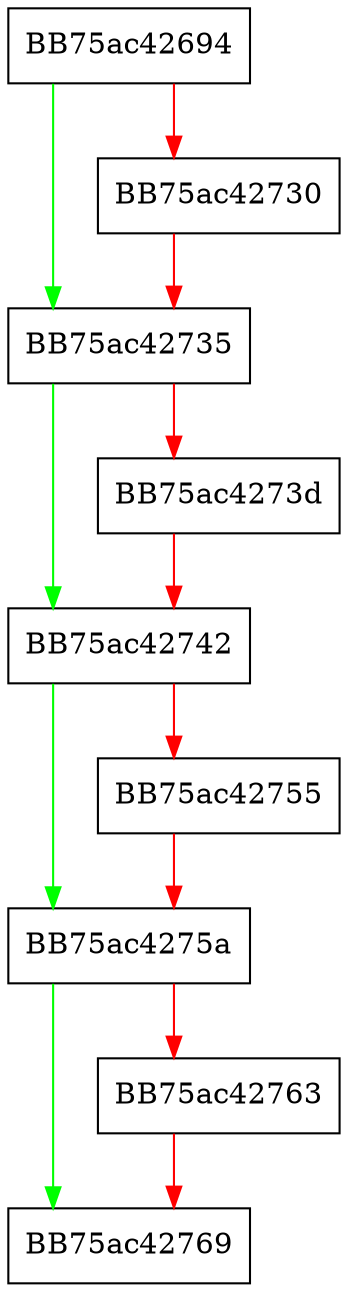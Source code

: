digraph CUdfVolume {
  node [shape="box"];
  graph [splines=ortho];
  BB75ac42694 -> BB75ac42735 [color="green"];
  BB75ac42694 -> BB75ac42730 [color="red"];
  BB75ac42730 -> BB75ac42735 [color="red"];
  BB75ac42735 -> BB75ac42742 [color="green"];
  BB75ac42735 -> BB75ac4273d [color="red"];
  BB75ac4273d -> BB75ac42742 [color="red"];
  BB75ac42742 -> BB75ac4275a [color="green"];
  BB75ac42742 -> BB75ac42755 [color="red"];
  BB75ac42755 -> BB75ac4275a [color="red"];
  BB75ac4275a -> BB75ac42769 [color="green"];
  BB75ac4275a -> BB75ac42763 [color="red"];
  BB75ac42763 -> BB75ac42769 [color="red"];
}